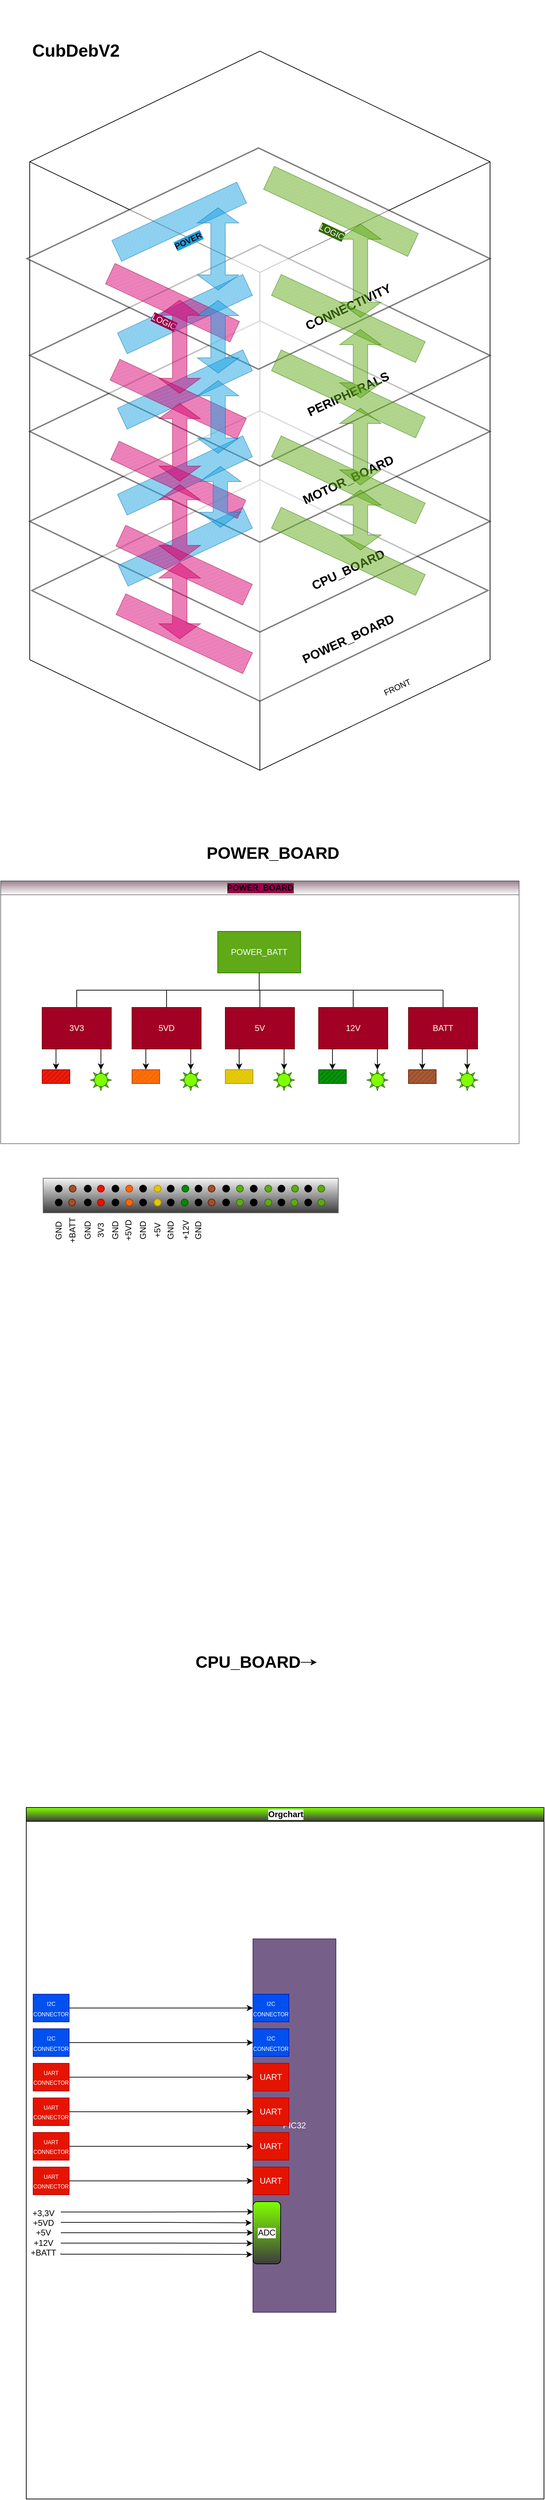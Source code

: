 <mxfile version="14.4.9" type="github">
  <diagram id="mQI_0nkD2IU0TEgh4_OI" name="Page-1">
    <mxGraphModel dx="981" dy="2890" grid="1" gridSize="10" guides="1" tooltips="1" connect="1" arrows="1" fold="1" page="1" pageScale="1" pageWidth="827" pageHeight="1169" math="0" shadow="0">
      <root>
        <mxCell id="0" />
        <mxCell id="1" parent="0" />
        <mxCell id="HH_CeNtuvAIVPq_1st5i-226" value="" style="rounded=0;whiteSpace=wrap;html=1;shadow=0;labelBackgroundColor=#99004D;sketch=0;strokeColor=#666666;fillColor=#f5f5f5;gradientColor=#3D3D3D;" vertex="1" parent="1">
          <mxGeometry x="102.43" y="510" width="427" height="50" as="geometry" />
        </mxCell>
        <mxCell id="HH_CeNtuvAIVPq_1st5i-8" value="" style="html=1;whiteSpace=wrap;shape=isoCube2;backgroundOutline=1;isoAngle=15;gradientColor=#ffffff;fillColor=none;" vertex="1" parent="1">
          <mxGeometry x="83" y="-1120" width="666" height="1040" as="geometry" />
        </mxCell>
        <mxCell id="HH_CeNtuvAIVPq_1st5i-13" value="" style="strokeWidth=2;html=1;shape=mxgraph.flowchart.decision;whiteSpace=wrap;opacity=50;" vertex="1" parent="1">
          <mxGeometry x="86" y="-500" width="660" height="320" as="geometry" />
        </mxCell>
        <mxCell id="HH_CeNtuvAIVPq_1st5i-14" value="" style="strokeWidth=2;html=1;shape=mxgraph.flowchart.decision;whiteSpace=wrap;opacity=50;" vertex="1" parent="1">
          <mxGeometry x="83" y="-600" width="666" height="320" as="geometry" />
        </mxCell>
        <mxCell id="HH_CeNtuvAIVPq_1st5i-15" value="" style="strokeWidth=2;html=1;shape=mxgraph.flowchart.decision;whiteSpace=wrap;opacity=50;" vertex="1" parent="1">
          <mxGeometry x="83" y="-730" width="666" height="320" as="geometry" />
        </mxCell>
        <mxCell id="HH_CeNtuvAIVPq_1st5i-16" value="" style="strokeWidth=2;html=1;shape=mxgraph.flowchart.decision;whiteSpace=wrap;opacity=50;" vertex="1" parent="1">
          <mxGeometry x="83" y="-840" width="666" height="320" as="geometry" />
        </mxCell>
        <mxCell id="HH_CeNtuvAIVPq_1st5i-17" value="" style="strokeWidth=2;html=1;shape=mxgraph.flowchart.decision;whiteSpace=wrap;opacity=50;" vertex="1" parent="1">
          <mxGeometry x="79" y="-980" width="670" height="320" as="geometry" />
        </mxCell>
        <mxCell id="HH_CeNtuvAIVPq_1st5i-18" value="&lt;h2&gt;POWER_BOARD&lt;/h2&gt;" style="text;html=1;strokeColor=none;fillColor=none;align=center;verticalAlign=middle;whiteSpace=wrap;rounded=0;opacity=50;rotation=-25;" vertex="1" parent="1">
          <mxGeometry x="459" y="-280" width="170" height="20" as="geometry" />
        </mxCell>
        <mxCell id="HH_CeNtuvAIVPq_1st5i-19" value="&lt;div&gt;&lt;h2&gt;CPU_BOARD&lt;/h2&gt;&lt;/div&gt;" style="text;html=1;strokeColor=none;fillColor=none;align=center;verticalAlign=middle;whiteSpace=wrap;rounded=0;opacity=50;rotation=-25;" vertex="1" parent="1">
          <mxGeometry x="459" y="-380" width="170" height="20" as="geometry" />
        </mxCell>
        <mxCell id="HH_CeNtuvAIVPq_1st5i-20" value="&lt;h2&gt;MOTOR_BOARD&lt;/h2&gt;" style="text;html=1;strokeColor=none;fillColor=none;align=center;verticalAlign=middle;whiteSpace=wrap;rounded=0;opacity=50;rotation=-25;" vertex="1" parent="1">
          <mxGeometry x="459" y="-510" width="170" height="20" as="geometry" />
        </mxCell>
        <mxCell id="HH_CeNtuvAIVPq_1st5i-22" value="&lt;h2&gt;CONNECTIVITY&lt;/h2&gt;" style="text;html=1;strokeColor=none;fillColor=none;align=center;verticalAlign=middle;whiteSpace=wrap;rounded=0;opacity=50;rotation=-25;" vertex="1" parent="1">
          <mxGeometry x="459" y="-760" width="170" height="20" as="geometry" />
        </mxCell>
        <mxCell id="HH_CeNtuvAIVPq_1st5i-24" value="&lt;h2&gt;PERIPHERALS&lt;/h2&gt;" style="text;html=1;strokeColor=none;fillColor=none;align=center;verticalAlign=middle;whiteSpace=wrap;rounded=0;opacity=50;rotation=-25;" vertex="1" parent="1">
          <mxGeometry x="459" y="-634" width="170" height="20" as="geometry" />
        </mxCell>
        <mxCell id="HH_CeNtuvAIVPq_1st5i-25" value="" style="verticalLabelPosition=bottom;verticalAlign=top;html=1;shape=mxgraph.basic.patternFillRect;fillStyle=diag;step=5;fillStrokeWidth=0.2;fillStrokeColor=#dddddd;opacity=50;rotation=-25;strokeColor=#006EAF;fontColor=#ffffff;fillColor=#1BA1E2;" vertex="1" parent="1">
          <mxGeometry x="208.93" y="-419.88" width="198.59" height="33.24" as="geometry" />
        </mxCell>
        <mxCell id="HH_CeNtuvAIVPq_1st5i-27" value="" style="verticalLabelPosition=bottom;verticalAlign=top;html=1;shape=mxgraph.basic.patternFillRect;fillStyle=diag;step=5;fillStrokeWidth=0.2;fillStrokeColor=#dddddd;opacity=50;rotation=-25;strokeColor=#006EAF;fontColor=#ffffff;fillColor=#1BA1E2;" vertex="1" parent="1">
          <mxGeometry x="207.59" y="-522.96" width="200" height="33.24" as="geometry" />
        </mxCell>
        <mxCell id="HH_CeNtuvAIVPq_1st5i-29" value="" style="verticalLabelPosition=bottom;verticalAlign=top;html=1;shape=mxgraph.basic.patternFillRect;fillStyle=diag;step=5;fillStrokeWidth=0.2;fillStrokeColor=#dddddd;opacity=50;rotation=-25;strokeColor=#006EAF;fontColor=#ffffff;fillColor=#1BA1E2;" vertex="1" parent="1">
          <mxGeometry x="207.59" y="-756.34" width="200" height="33.24" as="geometry" />
        </mxCell>
        <mxCell id="HH_CeNtuvAIVPq_1st5i-34" value="" style="verticalLabelPosition=bottom;verticalAlign=top;html=1;shape=mxgraph.basic.patternFillRect;fillStyle=diag;step=5;fillStrokeWidth=0.2;fillStrokeColor=#dddddd;opacity=50;rotation=-25;strokeColor=#006EAF;fontColor=#ffffff;fillColor=#1BA1E2;" vertex="1" parent="1">
          <mxGeometry x="207.59" y="-647.34" width="200" height="33.24" as="geometry" />
        </mxCell>
        <mxCell id="HH_CeNtuvAIVPq_1st5i-37" value="" style="verticalLabelPosition=bottom;verticalAlign=top;html=1;shape=mxgraph.basic.patternFillRect;fillStyle=diag;step=5;fillStrokeWidth=0.2;fillStrokeColor=#dddddd;opacity=50;rotation=-155;strokeColor=#2D7600;fontColor=#ffffff;fillColor=#60a917;" vertex="1" parent="1">
          <mxGeometry x="429" y="-641" width="230" height="33.24" as="geometry" />
        </mxCell>
        <mxCell id="HH_CeNtuvAIVPq_1st5i-38" value="" style="verticalLabelPosition=bottom;verticalAlign=top;html=1;shape=mxgraph.basic.patternFillRect;fillStyle=diag;step=5;fillStrokeWidth=0.2;fillStrokeColor=#dddddd;opacity=50;rotation=-155;strokeColor=#2D7600;fontColor=#ffffff;fillColor=#60a917;" vertex="1" parent="1">
          <mxGeometry x="429" y="-750" width="230" height="33.24" as="geometry" />
        </mxCell>
        <mxCell id="HH_CeNtuvAIVPq_1st5i-39" value="&lt;font color=&quot;#FFFFFF&quot;&gt;&lt;span style=&quot;background-color: rgb(51 , 102 , 0)&quot;&gt;LOGIC&lt;/span&gt;&lt;/font&gt;" style="verticalLabelPosition=bottom;verticalAlign=top;html=1;shape=mxgraph.basic.patternFillRect;fillStyle=diag;step=5;fillStrokeWidth=0.2;fillStrokeColor=#dddddd;opacity=50;rotation=25;strokeColor=#2D7600;fontColor=#ffffff;fillColor=#60a917;" vertex="1" parent="1">
          <mxGeometry x="418.29" y="-906.6" width="230" height="36.59" as="geometry" />
        </mxCell>
        <mxCell id="HH_CeNtuvAIVPq_1st5i-40" value="" style="verticalLabelPosition=bottom;verticalAlign=top;html=1;shape=mxgraph.basic.patternFillRect;fillStyle=diag;step=5;fillStrokeWidth=0.2;fillStrokeColor=#dddddd;opacity=50;rotation=-155;strokeColor=#2D7600;fontColor=#ffffff;fillColor=#60a917;" vertex="1" parent="1">
          <mxGeometry x="429" y="-516.62" width="230" height="33.24" as="geometry" />
        </mxCell>
        <mxCell id="HH_CeNtuvAIVPq_1st5i-41" value="" style="verticalLabelPosition=bottom;verticalAlign=top;html=1;shape=mxgraph.basic.patternFillRect;fillStyle=diag;step=5;fillStrokeWidth=0.2;fillStrokeColor=#dddddd;opacity=50;rotation=-155;strokeColor=#2D7600;fontColor=#ffffff;fillColor=#60a917;" vertex="1" parent="1">
          <mxGeometry x="429" y="-413.24" width="230" height="33.24" as="geometry" />
        </mxCell>
        <mxCell id="HH_CeNtuvAIVPq_1st5i-42" value="" style="verticalLabelPosition=bottom;verticalAlign=top;html=1;shape=mxgraph.basic.patternFillRect;fillStyle=diag;step=5;fillStrokeWidth=0.2;fillStrokeColor=#dddddd;opacity=50;rotation=-155;strokeColor=#A50040;fontColor=#ffffff;fillColor=#d80073;" vertex="1" parent="1">
          <mxGeometry x="205.47" y="-294.13" width="202.23" height="33.24" as="geometry" />
        </mxCell>
        <mxCell id="HH_CeNtuvAIVPq_1st5i-43" value="" style="verticalLabelPosition=bottom;verticalAlign=top;html=1;shape=mxgraph.basic.patternFillRect;fillStyle=diag;step=5;fillStrokeWidth=0.2;fillStrokeColor=#dddddd;opacity=50;rotation=-155;strokeColor=#A50040;fontColor=#ffffff;fillColor=#d80073;" vertex="1" parent="1">
          <mxGeometry x="205.29" y="-393.24" width="202.23" height="33.24" as="geometry" />
        </mxCell>
        <mxCell id="HH_CeNtuvAIVPq_1st5i-44" value="" style="verticalLabelPosition=bottom;verticalAlign=top;html=1;shape=mxgraph.basic.patternFillRect;fillStyle=diag;step=5;fillStrokeWidth=0.2;fillStrokeColor=#dddddd;opacity=50;rotation=-155;strokeColor=#A50040;fontColor=#ffffff;fillColor=#d80073;" vertex="1" parent="1">
          <mxGeometry x="196.77" y="-514.55" width="202.23" height="29.11" as="geometry" />
        </mxCell>
        <mxCell id="HH_CeNtuvAIVPq_1st5i-45" value="" style="verticalLabelPosition=bottom;verticalAlign=top;html=1;shape=mxgraph.basic.patternFillRect;fillStyle=diag;step=5;fillStrokeWidth=0.2;fillStrokeColor=#dddddd;opacity=50;rotation=-155;strokeColor=#A50040;fontColor=#ffffff;fillColor=#d80073;" vertex="1" parent="1">
          <mxGeometry x="196.77" y="-633.24" width="202.23" height="33.24" as="geometry" />
        </mxCell>
        <mxCell id="HH_CeNtuvAIVPq_1st5i-48" value="&lt;div align=&quot;center&quot;&gt;&lt;font color=&quot;#330000&quot;&gt;&lt;span style=&quot;background-color: rgb(27 , 161 , 226)&quot;&gt;&lt;b&gt;POVER&lt;/b&gt;&lt;/span&gt;&lt;/font&gt;&lt;/div&gt;" style="verticalLabelPosition=bottom;verticalAlign=top;html=1;shape=mxgraph.basic.patternFillRect;fillStyle=diag;step=5;fillStrokeWidth=0.2;fillStrokeColor=#dddddd;opacity=50;rotation=-25;strokeColor=#006EAF;fontColor=#ffffff;fillColor=#1BA1E2;align=center;" vertex="1" parent="1">
          <mxGeometry x="199.47" y="-890" width="199.53" height="33.24" as="geometry" />
        </mxCell>
        <mxCell id="HH_CeNtuvAIVPq_1st5i-49" value="&lt;span style=&quot;background-color: rgb(153 , 0 , 77)&quot;&gt;LOGIC&lt;/span&gt;" style="verticalLabelPosition=bottom;verticalAlign=top;html=1;shape=mxgraph.basic.patternFillRect;fillStyle=diag;step=5;fillStrokeWidth=0.2;fillStrokeColor=#dddddd;opacity=50;rotation=25;strokeColor=#A50040;fontColor=#ffffff;fillColor=#d80073;" vertex="1" parent="1">
          <mxGeometry x="190.14" y="-772.5" width="198.85" height="32.56" as="geometry" />
        </mxCell>
        <mxCell id="HH_CeNtuvAIVPq_1st5i-52" value="&lt;div style=&quot;font-size: 25px&quot;&gt;&lt;h1&gt;&lt;font style=&quot;font-size: 25px&quot;&gt;&lt;b&gt;CubDebV2&lt;/b&gt;&lt;/font&gt;&lt;/h1&gt;&lt;/div&gt;" style="text;html=1;strokeColor=none;fillColor=none;align=center;verticalAlign=middle;whiteSpace=wrap;rounded=0;opacity=50;" vertex="1" parent="1">
          <mxGeometry x="130" y="-1140" width="40" height="20" as="geometry" />
        </mxCell>
        <mxCell id="HH_CeNtuvAIVPq_1st5i-61" value="" style="html=1;shadow=0;dashed=0;align=center;verticalAlign=middle;shape=mxgraph.arrows2.twoWayArrow;dy=0.65;dx=22;opacity=50;labelBackgroundColor=#99004D;labelBorderColor=#000000;direction=east;flipH=1;flipV=0;fillColor=#d80073;strokeColor=#A50040;fontColor=#ffffff;rotation=-90;" vertex="1" parent="1">
          <mxGeometry x="232.5" y="-722.5" width="135" height="60" as="geometry" />
        </mxCell>
        <mxCell id="HH_CeNtuvAIVPq_1st5i-63" value="" style="html=1;shadow=0;dashed=0;align=center;verticalAlign=middle;shape=mxgraph.arrows2.twoWayArrow;dy=0.65;dx=22;opacity=50;labelBackgroundColor=#99004D;labelBorderColor=#000000;direction=east;flipH=1;flipV=0;fillColor=#d80073;strokeColor=#A50040;fontColor=#ffffff;rotation=-90;" vertex="1" parent="1">
          <mxGeometry x="243.75" y="-584.21" width="112.5" height="60" as="geometry" />
        </mxCell>
        <mxCell id="HH_CeNtuvAIVPq_1st5i-64" value="" style="html=1;shadow=0;dashed=0;align=center;verticalAlign=middle;shape=mxgraph.arrows2.twoWayArrow;dy=0.65;dx=22;opacity=50;labelBackgroundColor=#99004D;labelBorderColor=#000000;direction=east;flipH=1;flipV=0;fillColor=#d80073;strokeColor=#A50040;fontColor=#ffffff;rotation=-90;" vertex="1" parent="1">
          <mxGeometry x="245" y="-468.24" width="110" height="60" as="geometry" />
        </mxCell>
        <mxCell id="HH_CeNtuvAIVPq_1st5i-65" value="" style="html=1;shadow=0;dashed=0;align=center;verticalAlign=middle;shape=mxgraph.arrows2.twoWayArrow;dy=0.65;dx=22;opacity=50;labelBackgroundColor=#99004D;labelBorderColor=#000000;direction=east;flipH=1;flipV=0;fillColor=#d80073;strokeColor=#A50040;fontColor=#ffffff;rotation=-90;" vertex="1" parent="1">
          <mxGeometry x="245" y="-355" width="110" height="60" as="geometry" />
        </mxCell>
        <mxCell id="HH_CeNtuvAIVPq_1st5i-67" value="" style="html=1;shadow=0;dashed=0;align=center;verticalAlign=middle;shape=mxgraph.arrows2.twoWayArrow;dy=0.65;dx=22;opacity=50;labelBackgroundColor=#99004D;labelBorderColor=#000000;direction=east;flipH=1;flipV=0;fillColor=#60a917;strokeColor=#2D7600;fontColor=#ffffff;rotation=-90;" vertex="1" parent="1">
          <mxGeometry x="494" y="-832.5" width="135" height="60" as="geometry" />
        </mxCell>
        <mxCell id="HH_CeNtuvAIVPq_1st5i-70" value="" style="html=1;shadow=0;dashed=0;align=center;verticalAlign=middle;shape=mxgraph.arrows2.twoWayArrow;dy=0.65;dx=22;opacity=50;labelBackgroundColor=#99004D;labelBorderColor=#000000;direction=east;flipH=1;flipV=0;fillColor=#60a917;strokeColor=#2D7600;fontColor=#ffffff;rotation=-90;" vertex="1" parent="1">
          <mxGeometry x="512" y="-698" width="99" height="60" as="geometry" />
        </mxCell>
        <mxCell id="HH_CeNtuvAIVPq_1st5i-71" value="" style="html=1;shadow=0;dashed=0;align=center;verticalAlign=middle;shape=mxgraph.arrows2.twoWayArrow;dy=0.65;dx=22;opacity=50;labelBackgroundColor=#99004D;labelBorderColor=#000000;direction=east;flipH=1;flipV=0;fillColor=#60a917;strokeColor=#2D7600;fontColor=#ffffff;rotation=-90;" vertex="1" parent="1">
          <mxGeometry x="506" y="-578" width="111" height="60" as="geometry" />
        </mxCell>
        <mxCell id="HH_CeNtuvAIVPq_1st5i-72" value="" style="html=1;shadow=0;dashed=0;align=center;verticalAlign=middle;shape=mxgraph.arrows2.twoWayArrow;dy=0.65;dx=22;opacity=50;labelBackgroundColor=#99004D;labelBorderColor=#000000;direction=east;flipH=1;flipV=0;fillColor=#60a917;strokeColor=#2D7600;fontColor=#ffffff;rotation=-90;" vertex="1" parent="1">
          <mxGeometry x="518" y="-472" width="87" height="60" as="geometry" />
        </mxCell>
        <mxCell id="HH_CeNtuvAIVPq_1st5i-73" value="" style="html=1;shadow=0;dashed=0;align=center;verticalAlign=middle;shape=mxgraph.arrows2.twoWayArrow;dy=0.65;dx=22;opacity=50;labelBackgroundColor=#99004D;labelBorderColor=#000000;direction=east;flipH=1;flipV=0;fillColor=#1ba1e2;strokeColor=#006EAF;fontColor=#ffffff;rotation=-90;" vertex="1" parent="1">
          <mxGeometry x="296" y="-864" width="119" height="60" as="geometry" />
        </mxCell>
        <mxCell id="HH_CeNtuvAIVPq_1st5i-74" value="" style="html=1;shadow=0;dashed=0;align=center;verticalAlign=middle;shape=mxgraph.arrows2.twoWayArrow;dy=0.65;dx=22;opacity=50;labelBackgroundColor=#99004D;labelBorderColor=#000000;direction=east;flipH=1;flipV=0;fillColor=#1ba1e2;strokeColor=#006EAF;fontColor=#ffffff;rotation=-90;" vertex="1" parent="1">
          <mxGeometry x="303" y="-737" width="105" height="60" as="geometry" />
        </mxCell>
        <mxCell id="HH_CeNtuvAIVPq_1st5i-75" value="" style="html=1;shadow=0;dashed=0;align=center;verticalAlign=middle;shape=mxgraph.arrows2.twoWayArrow;dy=0.65;dx=22;opacity=50;labelBackgroundColor=#99004D;labelBorderColor=#000000;direction=east;flipH=1;flipV=0;fillColor=#1ba1e2;strokeColor=#006EAF;fontColor=#ffffff;rotation=-90;" vertex="1" parent="1">
          <mxGeometry x="303" y="-621" width="105" height="60" as="geometry" />
        </mxCell>
        <mxCell id="HH_CeNtuvAIVPq_1st5i-76" value="" style="html=1;shadow=0;dashed=0;align=center;verticalAlign=middle;shape=mxgraph.arrows2.twoWayArrow;dy=0.65;dx=22;opacity=50;labelBackgroundColor=#99004D;labelBorderColor=#000000;direction=east;flipH=1;flipV=0;fillColor=#1ba1e2;strokeColor=#006EAF;fontColor=#ffffff;rotation=-90;" vertex="1" parent="1">
          <mxGeometry x="314.65" y="-505.35" width="88.29" height="60" as="geometry" />
        </mxCell>
        <mxCell id="HH_CeNtuvAIVPq_1st5i-79" value="FRONT" style="text;html=1;strokeColor=none;fillColor=none;align=center;verticalAlign=middle;whiteSpace=wrap;rounded=0;opacity=50;rotation=-25;" vertex="1" parent="1">
          <mxGeometry x="530" y="-210" width="170" height="20" as="geometry" />
        </mxCell>
        <mxCell id="HH_CeNtuvAIVPq_1st5i-106" value="POWER_BOARD" style="swimlane;html=1;startSize=20;horizontal=1;containerType=tree;newEdgeStyle={&quot;edgeStyle&quot;:&quot;elbowEdgeStyle&quot;,&quot;startArrow&quot;:&quot;none&quot;,&quot;endArrow&quot;:&quot;none&quot;};rounded=0;labelBackgroundColor=#99004D;fillColor=#33001A;gradientColor=#ffffff;opacity=50;" vertex="1" parent="1">
          <mxGeometry x="41" y="80" width="750" height="380" as="geometry" />
        </mxCell>
        <mxCell id="HH_CeNtuvAIVPq_1st5i-107" value="" style="edgeStyle=elbowEdgeStyle;elbow=vertical;startArrow=none;endArrow=none;rounded=0;" edge="1" parent="HH_CeNtuvAIVPq_1st5i-106" source="HH_CeNtuvAIVPq_1st5i-109" target="HH_CeNtuvAIVPq_1st5i-110">
          <mxGeometry relative="1" as="geometry" />
        </mxCell>
        <mxCell id="HH_CeNtuvAIVPq_1st5i-108" value="" style="edgeStyle=elbowEdgeStyle;elbow=vertical;startArrow=none;endArrow=none;rounded=0;" edge="1" parent="HH_CeNtuvAIVPq_1st5i-106" source="HH_CeNtuvAIVPq_1st5i-109" target="HH_CeNtuvAIVPq_1st5i-111">
          <mxGeometry relative="1" as="geometry" />
        </mxCell>
        <UserObject label="POWER_BATT" treeRoot="1" id="HH_CeNtuvAIVPq_1st5i-109">
          <mxCell style="whiteSpace=wrap;html=1;align=center;treeFolding=1;treeMoving=1;newEdgeStyle={&quot;edgeStyle&quot;:&quot;elbowEdgeStyle&quot;,&quot;startArrow&quot;:&quot;none&quot;,&quot;endArrow&quot;:&quot;none&quot;};fillColor=#60a917;strokeColor=#2D7600;fontColor=#ffffff;" vertex="1" parent="HH_CeNtuvAIVPq_1st5i-106">
            <mxGeometry x="314" y="73" width="120" height="60" as="geometry" />
          </mxCell>
        </UserObject>
        <mxCell id="HH_CeNtuvAIVPq_1st5i-110" value="3V3" style="whiteSpace=wrap;html=1;align=center;verticalAlign=middle;treeFolding=1;treeMoving=1;newEdgeStyle={&quot;edgeStyle&quot;:&quot;elbowEdgeStyle&quot;,&quot;startArrow&quot;:&quot;none&quot;,&quot;endArrow&quot;:&quot;none&quot;};fillColor=#a20025;strokeColor=#6F0000;fontColor=#ffffff;" vertex="1" parent="HH_CeNtuvAIVPq_1st5i-106">
          <mxGeometry x="60" y="183" width="100" height="60" as="geometry" />
        </mxCell>
        <mxCell id="HH_CeNtuvAIVPq_1st5i-111" value="5VD" style="whiteSpace=wrap;html=1;align=center;verticalAlign=middle;treeFolding=1;treeMoving=1;newEdgeStyle={&quot;edgeStyle&quot;:&quot;elbowEdgeStyle&quot;,&quot;startArrow&quot;:&quot;none&quot;,&quot;endArrow&quot;:&quot;none&quot;};fillColor=#a20025;strokeColor=#6F0000;fontColor=#ffffff;" vertex="1" parent="HH_CeNtuvAIVPq_1st5i-106">
          <mxGeometry x="190" y="183" width="100" height="60" as="geometry" />
        </mxCell>
        <mxCell id="HH_CeNtuvAIVPq_1st5i-119" value="" style="edgeStyle=elbowEdgeStyle;elbow=vertical;startArrow=none;endArrow=none;rounded=0;" edge="1" target="HH_CeNtuvAIVPq_1st5i-120" source="HH_CeNtuvAIVPq_1st5i-109" parent="HH_CeNtuvAIVPq_1st5i-106">
          <mxGeometry relative="1" as="geometry">
            <mxPoint x="474" y="203" as="sourcePoint" />
          </mxGeometry>
        </mxCell>
        <mxCell id="HH_CeNtuvAIVPq_1st5i-120" value="5V" style="whiteSpace=wrap;html=1;align=center;verticalAlign=middle;treeFolding=1;treeMoving=1;newEdgeStyle={&quot;edgeStyle&quot;:&quot;elbowEdgeStyle&quot;,&quot;startArrow&quot;:&quot;none&quot;,&quot;endArrow&quot;:&quot;none&quot;};fillColor=#a20025;strokeColor=#6F0000;fontColor=#ffffff;" vertex="1" parent="HH_CeNtuvAIVPq_1st5i-106">
          <mxGeometry x="325" y="183" width="100" height="60" as="geometry" />
        </mxCell>
        <mxCell id="HH_CeNtuvAIVPq_1st5i-121" value="" style="edgeStyle=elbowEdgeStyle;elbow=vertical;startArrow=none;endArrow=none;rounded=0;" edge="1" target="HH_CeNtuvAIVPq_1st5i-122" source="HH_CeNtuvAIVPq_1st5i-109" parent="HH_CeNtuvAIVPq_1st5i-106">
          <mxGeometry relative="1" as="geometry">
            <mxPoint x="474" y="203" as="sourcePoint" />
          </mxGeometry>
        </mxCell>
        <mxCell id="HH_CeNtuvAIVPq_1st5i-122" value="12V" style="whiteSpace=wrap;html=1;align=center;verticalAlign=middle;treeFolding=1;treeMoving=1;newEdgeStyle={&quot;edgeStyle&quot;:&quot;elbowEdgeStyle&quot;,&quot;startArrow&quot;:&quot;none&quot;,&quot;endArrow&quot;:&quot;none&quot;};fillColor=#a20025;strokeColor=#6F0000;fontColor=#ffffff;" vertex="1" parent="HH_CeNtuvAIVPq_1st5i-106">
          <mxGeometry x="460" y="183" width="100" height="60" as="geometry" />
        </mxCell>
        <mxCell id="HH_CeNtuvAIVPq_1st5i-123" value="" style="edgeStyle=elbowEdgeStyle;elbow=vertical;startArrow=none;endArrow=none;rounded=0;" edge="1" target="HH_CeNtuvAIVPq_1st5i-124" source="HH_CeNtuvAIVPq_1st5i-109" parent="HH_CeNtuvAIVPq_1st5i-106">
          <mxGeometry relative="1" as="geometry">
            <mxPoint x="474" y="203" as="sourcePoint" />
          </mxGeometry>
        </mxCell>
        <mxCell id="HH_CeNtuvAIVPq_1st5i-124" value="BATT" style="whiteSpace=wrap;html=1;align=center;verticalAlign=middle;treeFolding=1;treeMoving=1;newEdgeStyle={&quot;edgeStyle&quot;:&quot;elbowEdgeStyle&quot;,&quot;startArrow&quot;:&quot;none&quot;,&quot;endArrow&quot;:&quot;none&quot;};fillColor=#a20025;strokeColor=#6F0000;fontColor=#ffffff;" vertex="1" parent="HH_CeNtuvAIVPq_1st5i-106">
          <mxGeometry x="590" y="183" width="100" height="60" as="geometry" />
        </mxCell>
        <mxCell id="HH_CeNtuvAIVPq_1st5i-125" value="" style="verticalLabelPosition=bottom;verticalAlign=top;html=1;shape=mxgraph.basic.sun;rounded=0;labelBackgroundColor=#99004D;strokeColor=#2D7600;fontColor=#ffffff;fillColor=#80FF00;" vertex="1" parent="HH_CeNtuvAIVPq_1st5i-106">
          <mxGeometry x="130" y="273" width="30" height="30" as="geometry" />
        </mxCell>
        <mxCell id="HH_CeNtuvAIVPq_1st5i-128" value="" style="endArrow=classic;html=1;labelBackgroundColor=#660033;entryX=0.5;entryY=0;entryDx=0;entryDy=0;entryPerimeter=0;exitX=0.85;exitY=1;exitDx=0;exitDy=0;exitPerimeter=0;" edge="1" parent="HH_CeNtuvAIVPq_1st5i-106" source="HH_CeNtuvAIVPq_1st5i-110" target="HH_CeNtuvAIVPq_1st5i-125">
          <mxGeometry width="50" height="50" relative="1" as="geometry">
            <mxPoint x="210" y="423" as="sourcePoint" />
            <mxPoint x="260" y="373" as="targetPoint" />
          </mxGeometry>
        </mxCell>
        <mxCell id="HH_CeNtuvAIVPq_1st5i-129" value="" style="verticalLabelPosition=bottom;verticalAlign=top;html=1;shape=mxgraph.basic.sun;rounded=0;labelBackgroundColor=#99004D;strokeColor=#2D7600;fontColor=#ffffff;fillColor=#80FF00;" vertex="1" parent="HH_CeNtuvAIVPq_1st5i-106">
          <mxGeometry x="260" y="273" width="30" height="30" as="geometry" />
        </mxCell>
        <mxCell id="HH_CeNtuvAIVPq_1st5i-130" value="" style="endArrow=classic;html=1;labelBackgroundColor=#660033;entryX=0.5;entryY=0;entryDx=0;entryDy=0;entryPerimeter=0;exitX=0.85;exitY=1;exitDx=0;exitDy=0;exitPerimeter=0;" edge="1" parent="HH_CeNtuvAIVPq_1st5i-106" target="HH_CeNtuvAIVPq_1st5i-129">
          <mxGeometry width="50" height="50" relative="1" as="geometry">
            <mxPoint x="275" y="243" as="sourcePoint" />
            <mxPoint x="290" y="303" as="targetPoint" />
          </mxGeometry>
        </mxCell>
        <mxCell id="HH_CeNtuvAIVPq_1st5i-131" value="" style="verticalLabelPosition=bottom;verticalAlign=top;html=1;shape=mxgraph.basic.sun;rounded=0;labelBackgroundColor=#99004D;strokeColor=#2D7600;fontColor=#ffffff;fillColor=#80FF00;" vertex="1" parent="HH_CeNtuvAIVPq_1st5i-106">
          <mxGeometry x="395" y="273" width="30" height="30" as="geometry" />
        </mxCell>
        <mxCell id="HH_CeNtuvAIVPq_1st5i-132" value="" style="endArrow=classic;html=1;labelBackgroundColor=#660033;entryX=0.5;entryY=0;entryDx=0;entryDy=0;entryPerimeter=0;exitX=0.85;exitY=1;exitDx=0;exitDy=0;exitPerimeter=0;" edge="1" parent="HH_CeNtuvAIVPq_1st5i-106" target="HH_CeNtuvAIVPq_1st5i-131">
          <mxGeometry width="50" height="50" relative="1" as="geometry">
            <mxPoint x="410" y="243" as="sourcePoint" />
            <mxPoint x="425" y="303" as="targetPoint" />
          </mxGeometry>
        </mxCell>
        <mxCell id="HH_CeNtuvAIVPq_1st5i-133" value="" style="verticalLabelPosition=bottom;verticalAlign=top;html=1;shape=mxgraph.basic.sun;rounded=0;labelBackgroundColor=#99004D;strokeColor=#2D7600;fontColor=#ffffff;fillColor=#80FF00;" vertex="1" parent="HH_CeNtuvAIVPq_1st5i-106">
          <mxGeometry x="530" y="273" width="30" height="30" as="geometry" />
        </mxCell>
        <mxCell id="HH_CeNtuvAIVPq_1st5i-134" value="" style="endArrow=classic;html=1;labelBackgroundColor=#660033;entryX=0.5;entryY=0;entryDx=0;entryDy=0;entryPerimeter=0;exitX=0.85;exitY=1;exitDx=0;exitDy=0;exitPerimeter=0;" edge="1" parent="HH_CeNtuvAIVPq_1st5i-106" target="HH_CeNtuvAIVPq_1st5i-133">
          <mxGeometry width="50" height="50" relative="1" as="geometry">
            <mxPoint x="545" y="243" as="sourcePoint" />
            <mxPoint x="560" y="303" as="targetPoint" />
          </mxGeometry>
        </mxCell>
        <mxCell id="HH_CeNtuvAIVPq_1st5i-135" value="" style="verticalLabelPosition=bottom;verticalAlign=top;html=1;shape=mxgraph.basic.sun;rounded=0;labelBackgroundColor=#99004D;strokeColor=#2D7600;fontColor=#ffffff;fillColor=#80FF00;" vertex="1" parent="HH_CeNtuvAIVPq_1st5i-106">
          <mxGeometry x="660" y="273" width="30" height="30" as="geometry" />
        </mxCell>
        <mxCell id="HH_CeNtuvAIVPq_1st5i-136" value="" style="endArrow=classic;html=1;labelBackgroundColor=#660033;entryX=0.5;entryY=0;entryDx=0;entryDy=0;entryPerimeter=0;exitX=0.85;exitY=1;exitDx=0;exitDy=0;exitPerimeter=0;" edge="1" parent="HH_CeNtuvAIVPq_1st5i-106" target="HH_CeNtuvAIVPq_1st5i-135">
          <mxGeometry width="50" height="50" relative="1" as="geometry">
            <mxPoint x="675" y="243" as="sourcePoint" />
            <mxPoint x="690" y="303" as="targetPoint" />
          </mxGeometry>
        </mxCell>
        <mxCell id="HH_CeNtuvAIVPq_1st5i-144" value="" style="verticalLabelPosition=bottom;verticalAlign=top;html=1;shape=mxgraph.basic.patternFillRect;fillStyle=diag;step=5;fillStrokeWidth=0.2;fillStrokeColor=#dddddd;rounded=0;labelBackgroundColor=#99004D;fillColor=#e51400;strokeColor=#B20000;fontColor=#ffffff;" vertex="1" parent="HH_CeNtuvAIVPq_1st5i-106">
          <mxGeometry x="60" y="273" width="40" height="20" as="geometry" />
        </mxCell>
        <mxCell id="HH_CeNtuvAIVPq_1st5i-145" style="edgeStyle=orthogonalEdgeStyle;rounded=0;orthogonalLoop=1;jettySize=auto;html=1;exitX=0.25;exitY=1;exitDx=0;exitDy=0;entryX=0.5;entryY=0;entryDx=0;entryDy=0;entryPerimeter=0;labelBackgroundColor=#660033;" edge="1" parent="HH_CeNtuvAIVPq_1st5i-106" source="HH_CeNtuvAIVPq_1st5i-110" target="HH_CeNtuvAIVPq_1st5i-144">
          <mxGeometry relative="1" as="geometry" />
        </mxCell>
        <mxCell id="HH_CeNtuvAIVPq_1st5i-146" value="" style="verticalLabelPosition=bottom;verticalAlign=top;html=1;shape=mxgraph.basic.patternFillRect;fillStyle=diag;step=5;fillStrokeWidth=0.2;fillStrokeColor=#dddddd;rounded=0;labelBackgroundColor=#99004D;fillColor=#fa6800;strokeColor=#C73500;fontColor=#ffffff;" vertex="1" parent="HH_CeNtuvAIVPq_1st5i-106">
          <mxGeometry x="190" y="273" width="40" height="20" as="geometry" />
        </mxCell>
        <mxCell id="HH_CeNtuvAIVPq_1st5i-147" style="edgeStyle=orthogonalEdgeStyle;rounded=0;orthogonalLoop=1;jettySize=auto;html=1;exitX=0.25;exitY=1;exitDx=0;exitDy=0;entryX=0.5;entryY=0;entryDx=0;entryDy=0;entryPerimeter=0;labelBackgroundColor=#660033;" edge="1" parent="HH_CeNtuvAIVPq_1st5i-106" target="HH_CeNtuvAIVPq_1st5i-146">
          <mxGeometry relative="1" as="geometry">
            <mxPoint x="215" y="243" as="sourcePoint" />
          </mxGeometry>
        </mxCell>
        <mxCell id="HH_CeNtuvAIVPq_1st5i-148" value="" style="verticalLabelPosition=bottom;verticalAlign=top;html=1;shape=mxgraph.basic.patternFillRect;fillStyle=diag;step=5;fillStrokeWidth=0.2;fillStrokeColor=#dddddd;rounded=0;labelBackgroundColor=#99004D;fillColor=#e3c800;strokeColor=#B09500;fontColor=#ffffff;" vertex="1" parent="HH_CeNtuvAIVPq_1st5i-106">
          <mxGeometry x="325" y="273" width="40" height="20" as="geometry" />
        </mxCell>
        <mxCell id="HH_CeNtuvAIVPq_1st5i-149" style="edgeStyle=orthogonalEdgeStyle;rounded=0;orthogonalLoop=1;jettySize=auto;html=1;exitX=0.25;exitY=1;exitDx=0;exitDy=0;entryX=0.5;entryY=0;entryDx=0;entryDy=0;entryPerimeter=0;labelBackgroundColor=#660033;" edge="1" parent="HH_CeNtuvAIVPq_1st5i-106" target="HH_CeNtuvAIVPq_1st5i-148">
          <mxGeometry relative="1" as="geometry">
            <mxPoint x="350" y="243" as="sourcePoint" />
          </mxGeometry>
        </mxCell>
        <mxCell id="HH_CeNtuvAIVPq_1st5i-150" value="" style="verticalLabelPosition=bottom;verticalAlign=top;html=1;shape=mxgraph.basic.patternFillRect;fillStyle=diag;step=5;fillStrokeWidth=0.2;fillStrokeColor=#dddddd;rounded=0;labelBackgroundColor=#99004D;fillColor=#008a00;strokeColor=#005700;fontColor=#ffffff;" vertex="1" parent="HH_CeNtuvAIVPq_1st5i-106">
          <mxGeometry x="460" y="273" width="40" height="20" as="geometry" />
        </mxCell>
        <mxCell id="HH_CeNtuvAIVPq_1st5i-151" style="edgeStyle=orthogonalEdgeStyle;rounded=0;orthogonalLoop=1;jettySize=auto;html=1;exitX=0.25;exitY=1;exitDx=0;exitDy=0;entryX=0.5;entryY=0;entryDx=0;entryDy=0;entryPerimeter=0;labelBackgroundColor=#660033;" edge="1" parent="HH_CeNtuvAIVPq_1st5i-106" target="HH_CeNtuvAIVPq_1st5i-150">
          <mxGeometry relative="1" as="geometry">
            <mxPoint x="485" y="243" as="sourcePoint" />
          </mxGeometry>
        </mxCell>
        <mxCell id="HH_CeNtuvAIVPq_1st5i-242" value="" style="verticalLabelPosition=bottom;verticalAlign=top;html=1;shape=mxgraph.basic.patternFillRect;fillStyle=diag;step=5;fillStrokeWidth=0.2;fillStrokeColor=#dddddd;rounded=0;labelBackgroundColor=#99004D;fillColor=#a0522d;strokeColor=#6D1F00;fontColor=#ffffff;" vertex="1" parent="HH_CeNtuvAIVPq_1st5i-106">
          <mxGeometry x="590" y="273" width="40" height="20" as="geometry" />
        </mxCell>
        <mxCell id="HH_CeNtuvAIVPq_1st5i-155" value="" style="verticalLabelPosition=bottom;verticalAlign=top;html=1;shape=mxgraph.basic.donut;dx=25;rounded=0;labelBackgroundColor=#99004D;fillColor=#a0522d;strokeColor=#6D1F00;fontColor=#ffffff;" vertex="1" parent="1">
          <mxGeometry x="140.14" y="520" width="10" height="10" as="geometry" />
        </mxCell>
        <mxCell id="HH_CeNtuvAIVPq_1st5i-159" value="" style="ellipse;whiteSpace=wrap;html=1;aspect=fixed;rounded=0;labelBackgroundColor=#99004D;fillColor=#000000;" vertex="1" parent="1">
          <mxGeometry x="162" y="520" width="10" height="10" as="geometry" />
        </mxCell>
        <mxCell id="HH_CeNtuvAIVPq_1st5i-160" value="" style="ellipse;whiteSpace=wrap;html=1;aspect=fixed;rounded=0;labelBackgroundColor=#99004D;fillColor=#000000;" vertex="1" parent="1">
          <mxGeometry x="162" y="540" width="10" height="10" as="geometry" />
        </mxCell>
        <mxCell id="HH_CeNtuvAIVPq_1st5i-162" value="" style="verticalLabelPosition=bottom;verticalAlign=top;html=1;shape=mxgraph.basic.donut;dx=25;rounded=0;labelBackgroundColor=#99004D;fillColor=#e51400;strokeColor=#B20000;fontColor=#ffffff;" vertex="1" parent="1">
          <mxGeometry x="181" y="520" width="10" height="10" as="geometry" />
        </mxCell>
        <mxCell id="HH_CeNtuvAIVPq_1st5i-163" value="" style="verticalLabelPosition=bottom;verticalAlign=top;html=1;shape=mxgraph.basic.donut;dx=25;rounded=0;labelBackgroundColor=#99004D;fillColor=#e51400;strokeColor=#B20000;fontColor=#ffffff;" vertex="1" parent="1">
          <mxGeometry x="181" y="540" width="10" height="10" as="geometry" />
        </mxCell>
        <mxCell id="HH_CeNtuvAIVPq_1st5i-164" value="" style="ellipse;whiteSpace=wrap;html=1;aspect=fixed;rounded=0;labelBackgroundColor=#99004D;fillColor=#000000;" vertex="1" parent="1">
          <mxGeometry x="202" y="520" width="10" height="10" as="geometry" />
        </mxCell>
        <mxCell id="HH_CeNtuvAIVPq_1st5i-165" value="" style="ellipse;whiteSpace=wrap;html=1;aspect=fixed;rounded=0;labelBackgroundColor=#99004D;fillColor=#000000;" vertex="1" parent="1">
          <mxGeometry x="202" y="540" width="10" height="10" as="geometry" />
        </mxCell>
        <mxCell id="HH_CeNtuvAIVPq_1st5i-166" value="" style="verticalLabelPosition=bottom;verticalAlign=top;html=1;shape=mxgraph.basic.donut;dx=25;rounded=0;labelBackgroundColor=#99004D;fillColor=#fa6800;strokeColor=#C73500;fontColor=#ffffff;" vertex="1" parent="1">
          <mxGeometry x="222" y="520" width="10" height="10" as="geometry" />
        </mxCell>
        <mxCell id="HH_CeNtuvAIVPq_1st5i-167" value="" style="verticalLabelPosition=bottom;verticalAlign=top;html=1;shape=mxgraph.basic.donut;dx=25;rounded=0;labelBackgroundColor=#99004D;fillColor=#fa6800;strokeColor=#C73500;fontColor=#ffffff;" vertex="1" parent="1">
          <mxGeometry x="222" y="540" width="10" height="10" as="geometry" />
        </mxCell>
        <mxCell id="HH_CeNtuvAIVPq_1st5i-168" value="" style="ellipse;whiteSpace=wrap;html=1;aspect=fixed;rounded=0;labelBackgroundColor=#99004D;fillColor=#000000;" vertex="1" parent="1">
          <mxGeometry x="242" y="520" width="10" height="10" as="geometry" />
        </mxCell>
        <mxCell id="HH_CeNtuvAIVPq_1st5i-169" value="" style="ellipse;whiteSpace=wrap;html=1;aspect=fixed;rounded=0;labelBackgroundColor=#99004D;fillColor=#000000;" vertex="1" parent="1">
          <mxGeometry x="242" y="540" width="10" height="10" as="geometry" />
        </mxCell>
        <mxCell id="HH_CeNtuvAIVPq_1st5i-170" value="" style="verticalLabelPosition=bottom;verticalAlign=top;html=1;shape=mxgraph.basic.donut;dx=25;rounded=0;labelBackgroundColor=#99004D;fillColor=#e3c800;strokeColor=#B09500;fontColor=#ffffff;" vertex="1" parent="1">
          <mxGeometry x="263" y="520" width="10" height="10" as="geometry" />
        </mxCell>
        <mxCell id="HH_CeNtuvAIVPq_1st5i-171" value="" style="verticalLabelPosition=bottom;verticalAlign=top;html=1;shape=mxgraph.basic.donut;dx=25;rounded=0;labelBackgroundColor=#99004D;fillColor=#e3c800;strokeColor=#B09500;fontColor=#ffffff;" vertex="1" parent="1">
          <mxGeometry x="263" y="540" width="10" height="10" as="geometry" />
        </mxCell>
        <mxCell id="HH_CeNtuvAIVPq_1st5i-172" value="" style="ellipse;whiteSpace=wrap;html=1;aspect=fixed;rounded=0;labelBackgroundColor=#99004D;fillColor=#000000;" vertex="1" parent="1">
          <mxGeometry x="282" y="520" width="10" height="10" as="geometry" />
        </mxCell>
        <mxCell id="HH_CeNtuvAIVPq_1st5i-173" value="" style="ellipse;whiteSpace=wrap;html=1;aspect=fixed;rounded=0;labelBackgroundColor=#99004D;fillColor=#000000;" vertex="1" parent="1">
          <mxGeometry x="282" y="540" width="10" height="10" as="geometry" />
        </mxCell>
        <mxCell id="HH_CeNtuvAIVPq_1st5i-175" value="" style="verticalLabelPosition=bottom;verticalAlign=top;html=1;shape=mxgraph.basic.donut;dx=5;rounded=0;labelBackgroundColor=#99004D;fillColor=#a0522d;strokeColor=#6D1F00;fontColor=#ffffff;" vertex="1" parent="1">
          <mxGeometry x="139.14" y="540" width="10" height="10" as="geometry" />
        </mxCell>
        <mxCell id="HH_CeNtuvAIVPq_1st5i-177" value="" style="verticalLabelPosition=bottom;verticalAlign=top;html=1;shape=mxgraph.basic.donut;dx=25;rounded=0;labelBackgroundColor=#99004D;fillColor=#008a00;strokeColor=#005700;fontColor=#ffffff;" vertex="1" parent="1">
          <mxGeometry x="303.14" y="520" width="10" height="10" as="geometry" />
        </mxCell>
        <mxCell id="HH_CeNtuvAIVPq_1st5i-178" value="" style="ellipse;whiteSpace=wrap;html=1;aspect=fixed;rounded=0;labelBackgroundColor=#99004D;fillColor=#000000;" vertex="1" parent="1">
          <mxGeometry x="322.14" y="520" width="10" height="10" as="geometry" />
        </mxCell>
        <mxCell id="HH_CeNtuvAIVPq_1st5i-179" value="" style="ellipse;whiteSpace=wrap;html=1;aspect=fixed;rounded=0;labelBackgroundColor=#99004D;fillColor=#000000;" vertex="1" parent="1">
          <mxGeometry x="322.14" y="540" width="10" height="10" as="geometry" />
        </mxCell>
        <mxCell id="HH_CeNtuvAIVPq_1st5i-180" value="" style="verticalLabelPosition=bottom;verticalAlign=top;html=1;shape=mxgraph.basic.donut;dx=25;rounded=0;labelBackgroundColor=#99004D;fillColor=#a0522d;strokeColor=#6D1F00;fontColor=#ffffff;" vertex="1" parent="1">
          <mxGeometry x="341.14" y="520" width="10" height="10" as="geometry" />
        </mxCell>
        <mxCell id="HH_CeNtuvAIVPq_1st5i-181" value="" style="verticalLabelPosition=bottom;verticalAlign=top;html=1;shape=mxgraph.basic.donut;dx=25;rounded=0;labelBackgroundColor=#99004D;fillColor=#a0522d;strokeColor=#6D1F00;fontColor=#ffffff;" vertex="1" parent="1">
          <mxGeometry x="341.14" y="540" width="10" height="10" as="geometry" />
        </mxCell>
        <mxCell id="HH_CeNtuvAIVPq_1st5i-182" value="" style="ellipse;whiteSpace=wrap;html=1;aspect=fixed;rounded=0;labelBackgroundColor=#99004D;fillColor=#000000;" vertex="1" parent="1">
          <mxGeometry x="362.14" y="520" width="10" height="10" as="geometry" />
        </mxCell>
        <mxCell id="HH_CeNtuvAIVPq_1st5i-183" value="" style="ellipse;whiteSpace=wrap;html=1;aspect=fixed;rounded=0;labelBackgroundColor=#99004D;fillColor=#000000;" vertex="1" parent="1">
          <mxGeometry x="362.14" y="540" width="10" height="10" as="geometry" />
        </mxCell>
        <mxCell id="HH_CeNtuvAIVPq_1st5i-184" value="" style="verticalLabelPosition=bottom;verticalAlign=top;html=1;shape=mxgraph.basic.donut;dx=25;rounded=0;labelBackgroundColor=#99004D;fillColor=#60a917;strokeColor=#2D7600;fontColor=#ffffff;" vertex="1" parent="1">
          <mxGeometry x="382.14" y="520" width="10" height="10" as="geometry" />
        </mxCell>
        <mxCell id="HH_CeNtuvAIVPq_1st5i-185" value="" style="verticalLabelPosition=bottom;verticalAlign=top;html=1;shape=mxgraph.basic.donut;dx=25;rounded=0;labelBackgroundColor=#99004D;fillColor=#60a917;strokeColor=#2D7600;fontColor=#ffffff;" vertex="1" parent="1">
          <mxGeometry x="382.14" y="540" width="10" height="10" as="geometry" />
        </mxCell>
        <mxCell id="HH_CeNtuvAIVPq_1st5i-186" value="" style="ellipse;whiteSpace=wrap;html=1;aspect=fixed;rounded=0;labelBackgroundColor=#99004D;fillColor=#000000;" vertex="1" parent="1">
          <mxGeometry x="402.14" y="520" width="10" height="10" as="geometry" />
        </mxCell>
        <mxCell id="HH_CeNtuvAIVPq_1st5i-187" value="" style="ellipse;whiteSpace=wrap;html=1;aspect=fixed;rounded=0;labelBackgroundColor=#99004D;fillColor=#000000;" vertex="1" parent="1">
          <mxGeometry x="402.14" y="540" width="10" height="10" as="geometry" />
        </mxCell>
        <mxCell id="HH_CeNtuvAIVPq_1st5i-188" value="" style="verticalLabelPosition=bottom;verticalAlign=top;html=1;shape=mxgraph.basic.donut;dx=25;rounded=0;labelBackgroundColor=#99004D;fillColor=#60a917;strokeColor=#2D7600;fontColor=#ffffff;" vertex="1" parent="1">
          <mxGeometry x="423.14" y="520" width="10" height="10" as="geometry" />
        </mxCell>
        <mxCell id="HH_CeNtuvAIVPq_1st5i-189" value="" style="verticalLabelPosition=bottom;verticalAlign=top;html=1;shape=mxgraph.basic.donut;dx=25;rounded=0;labelBackgroundColor=#99004D;fillColor=#60a917;strokeColor=#2D7600;fontColor=#ffffff;" vertex="1" parent="1">
          <mxGeometry x="423.14" y="540" width="10" height="10" as="geometry" />
        </mxCell>
        <mxCell id="HH_CeNtuvAIVPq_1st5i-190" value="" style="ellipse;whiteSpace=wrap;html=1;aspect=fixed;rounded=0;labelBackgroundColor=#99004D;fillColor=#000000;" vertex="1" parent="1">
          <mxGeometry x="442.14" y="520" width="10" height="10" as="geometry" />
        </mxCell>
        <mxCell id="HH_CeNtuvAIVPq_1st5i-191" value="" style="ellipse;whiteSpace=wrap;html=1;aspect=fixed;rounded=0;labelBackgroundColor=#99004D;fillColor=#000000;" vertex="1" parent="1">
          <mxGeometry x="442.14" y="540" width="10" height="10" as="geometry" />
        </mxCell>
        <mxCell id="HH_CeNtuvAIVPq_1st5i-192" value="" style="verticalLabelPosition=bottom;verticalAlign=top;html=1;shape=mxgraph.basic.donut;dx=5;rounded=0;labelBackgroundColor=#99004D;fillColor=#008a00;strokeColor=#005700;fontColor=#ffffff;" vertex="1" parent="1">
          <mxGeometry x="302.14" y="540" width="10" height="10" as="geometry" />
        </mxCell>
        <mxCell id="HH_CeNtuvAIVPq_1st5i-193" value="" style="verticalLabelPosition=bottom;verticalAlign=top;html=1;shape=mxgraph.basic.donut;dx=25;rounded=0;labelBackgroundColor=#99004D;fillColor=#60a917;strokeColor=#2D7600;fontColor=#ffffff;" vertex="1" parent="1">
          <mxGeometry x="461.86" y="520" width="10" height="10" as="geometry" />
        </mxCell>
        <mxCell id="HH_CeNtuvAIVPq_1st5i-194" value="" style="ellipse;whiteSpace=wrap;html=1;aspect=fixed;rounded=0;labelBackgroundColor=#99004D;fillColor=#000000;" vertex="1" parent="1">
          <mxGeometry x="480.86" y="520" width="10" height="10" as="geometry" />
        </mxCell>
        <mxCell id="HH_CeNtuvAIVPq_1st5i-195" value="" style="ellipse;whiteSpace=wrap;html=1;aspect=fixed;rounded=0;labelBackgroundColor=#99004D;fillColor=#000000;" vertex="1" parent="1">
          <mxGeometry x="480.86" y="540" width="10" height="10" as="geometry" />
        </mxCell>
        <mxCell id="HH_CeNtuvAIVPq_1st5i-196" value="" style="verticalLabelPosition=bottom;verticalAlign=top;html=1;shape=mxgraph.basic.donut;dx=25;rounded=0;labelBackgroundColor=#99004D;fillColor=#60a917;strokeColor=#2D7600;fontColor=#ffffff;" vertex="1" parent="1">
          <mxGeometry x="499.86" y="520" width="10" height="10" as="geometry" />
        </mxCell>
        <mxCell id="HH_CeNtuvAIVPq_1st5i-197" value="" style="verticalLabelPosition=bottom;verticalAlign=top;html=1;shape=mxgraph.basic.donut;dx=25;rounded=0;labelBackgroundColor=#99004D;fillColor=#60a917;strokeColor=#2D7600;fontColor=#ffffff;" vertex="1" parent="1">
          <mxGeometry x="499.86" y="540" width="10" height="10" as="geometry" />
        </mxCell>
        <mxCell id="HH_CeNtuvAIVPq_1st5i-198" value="" style="ellipse;whiteSpace=wrap;html=1;aspect=fixed;rounded=0;labelBackgroundColor=#99004D;fillColor=#000000;" vertex="1" parent="1">
          <mxGeometry x="120" y="520" width="10" height="10" as="geometry" />
        </mxCell>
        <mxCell id="HH_CeNtuvAIVPq_1st5i-199" value="" style="ellipse;whiteSpace=wrap;html=1;aspect=fixed;rounded=0;labelBackgroundColor=#99004D;fillColor=#000000;" vertex="1" parent="1">
          <mxGeometry x="120" y="540" width="10" height="10" as="geometry" />
        </mxCell>
        <mxCell id="HH_CeNtuvAIVPq_1st5i-208" value="" style="verticalLabelPosition=bottom;verticalAlign=top;html=1;shape=mxgraph.basic.donut;dx=5;rounded=0;labelBackgroundColor=#99004D;fillColor=#60a917;strokeColor=#2D7600;fontColor=#ffffff;" vertex="1" parent="1">
          <mxGeometry x="460.86" y="540" width="10" height="10" as="geometry" />
        </mxCell>
        <mxCell id="HH_CeNtuvAIVPq_1st5i-227" value="&lt;div&gt;GND&lt;/div&gt;" style="text;html=1;strokeColor=none;fillColor=none;align=center;verticalAlign=middle;whiteSpace=wrap;rounded=0;shadow=0;labelBackgroundColor=#FFFFFF;sketch=0;opacity=60;rotation=-90;" vertex="1" parent="1">
          <mxGeometry x="147" y="575" width="40" height="20" as="geometry" />
        </mxCell>
        <mxCell id="HH_CeNtuvAIVPq_1st5i-228" value="&lt;div&gt;GND&lt;/div&gt;" style="text;html=1;strokeColor=none;fillColor=none;align=center;verticalAlign=middle;whiteSpace=wrap;rounded=0;shadow=0;labelBackgroundColor=#FFFFFF;sketch=0;opacity=60;rotation=-90;" vertex="1" parent="1">
          <mxGeometry x="187" y="575" width="40" height="20" as="geometry" />
        </mxCell>
        <mxCell id="HH_CeNtuvAIVPq_1st5i-229" value="&lt;div&gt;GND&lt;/div&gt;" style="text;html=1;strokeColor=none;fillColor=none;align=center;verticalAlign=middle;whiteSpace=wrap;rounded=0;shadow=0;labelBackgroundColor=#FFFFFF;sketch=0;opacity=60;rotation=-90;" vertex="1" parent="1">
          <mxGeometry x="227" y="575" width="40" height="20" as="geometry" />
        </mxCell>
        <mxCell id="HH_CeNtuvAIVPq_1st5i-230" value="&lt;div&gt;GND&lt;/div&gt;" style="text;html=1;strokeColor=none;fillColor=none;align=center;verticalAlign=middle;whiteSpace=wrap;rounded=0;shadow=0;labelBackgroundColor=#FFFFFF;sketch=0;opacity=60;rotation=-90;" vertex="1" parent="1">
          <mxGeometry x="267" y="575" width="40" height="20" as="geometry" />
        </mxCell>
        <mxCell id="HH_CeNtuvAIVPq_1st5i-231" value="3V3" style="text;html=1;strokeColor=none;fillColor=none;align=center;verticalAlign=middle;whiteSpace=wrap;rounded=0;shadow=0;labelBackgroundColor=#FFFFFF;sketch=0;opacity=60;rotation=-90;" vertex="1" parent="1">
          <mxGeometry x="166" y="575" width="40" height="20" as="geometry" />
        </mxCell>
        <mxCell id="HH_CeNtuvAIVPq_1st5i-233" value="+5VD" style="text;html=1;strokeColor=none;fillColor=none;align=center;verticalAlign=middle;whiteSpace=wrap;rounded=0;shadow=0;labelBackgroundColor=#FFFFFF;sketch=0;opacity=60;rotation=-90;" vertex="1" parent="1">
          <mxGeometry x="206" y="575" width="40" height="20" as="geometry" />
        </mxCell>
        <mxCell id="HH_CeNtuvAIVPq_1st5i-234" value="+5V" style="text;html=1;strokeColor=none;fillColor=none;align=center;verticalAlign=middle;whiteSpace=wrap;rounded=0;shadow=0;labelBackgroundColor=#FFFFFF;sketch=0;opacity=60;rotation=-90;" vertex="1" parent="1">
          <mxGeometry x="248" y="575" width="40" height="20" as="geometry" />
        </mxCell>
        <mxCell id="HH_CeNtuvAIVPq_1st5i-235" value="+12V" style="text;html=1;strokeColor=none;fillColor=none;align=center;verticalAlign=middle;whiteSpace=wrap;rounded=0;shadow=0;labelBackgroundColor=#FFFFFF;sketch=0;opacity=60;rotation=-90;" vertex="1" parent="1">
          <mxGeometry x="288.77" y="575" width="40" height="20" as="geometry" />
        </mxCell>
        <mxCell id="HH_CeNtuvAIVPq_1st5i-236" value="GND" style="text;html=1;strokeColor=none;fillColor=none;align=center;verticalAlign=middle;whiteSpace=wrap;rounded=0;shadow=0;labelBackgroundColor=#FFFFFF;sketch=0;opacity=60;rotation=-90;" vertex="1" parent="1">
          <mxGeometry x="307.14" y="575" width="40" height="20" as="geometry" />
        </mxCell>
        <mxCell id="HH_CeNtuvAIVPq_1st5i-237" value="+BATT" style="text;html=1;strokeColor=none;fillColor=none;align=center;verticalAlign=middle;whiteSpace=wrap;rounded=0;shadow=0;labelBackgroundColor=#FFFFFF;sketch=0;opacity=60;rotation=-90;" vertex="1" parent="1">
          <mxGeometry x="125.14" y="575" width="40" height="20" as="geometry" />
        </mxCell>
        <mxCell id="HH_CeNtuvAIVPq_1st5i-238" value="GND" style="text;html=1;strokeColor=none;fillColor=none;align=center;verticalAlign=middle;whiteSpace=wrap;rounded=0;shadow=0;labelBackgroundColor=#FFFFFF;sketch=0;opacity=60;rotation=-90;" vertex="1" parent="1">
          <mxGeometry x="102.43" y="575" width="45.14" height="20" as="geometry" />
        </mxCell>
        <mxCell id="HH_CeNtuvAIVPq_1st5i-243" style="edgeStyle=orthogonalEdgeStyle;rounded=0;orthogonalLoop=1;jettySize=auto;html=1;exitX=0.25;exitY=1;exitDx=0;exitDy=0;entryX=0.5;entryY=0;entryDx=0;entryDy=0;entryPerimeter=0;labelBackgroundColor=#660033;" edge="1" parent="1" target="HH_CeNtuvAIVPq_1st5i-242">
          <mxGeometry relative="1" as="geometry">
            <mxPoint x="656" y="323.0" as="sourcePoint" />
            <mxPoint x="651" y="353.0" as="targetPoint" />
          </mxGeometry>
        </mxCell>
        <mxCell id="HH_CeNtuvAIVPq_1st5i-246" value="Orgchart" style="swimlane;html=1;startSize=20;horizontal=1;containerType=tree;newEdgeStyle={&quot;edgeStyle&quot;:&quot;elbowEdgeStyle&quot;,&quot;startArrow&quot;:&quot;none&quot;,&quot;endArrow&quot;:&quot;none&quot;};rounded=0;shadow=0;labelBackgroundColor=#FFFFFF;sketch=0;strokeColor=#000000;fillColor=#80FF00;gradientColor=#3D3D3D;" vertex="1" parent="1">
          <mxGeometry x="78" y="1420" width="749" height="1000" as="geometry" />
        </mxCell>
        <UserObject label="PIC32" treeRoot="1" id="HH_CeNtuvAIVPq_1st5i-249">
          <mxCell style="whiteSpace=wrap;html=1;align=center;treeFolding=1;treeMoving=1;newEdgeStyle={&quot;edgeStyle&quot;:&quot;elbowEdgeStyle&quot;,&quot;startArrow&quot;:&quot;none&quot;,&quot;endArrow&quot;:&quot;none&quot;};fillColor=#76608a;strokeColor=#432D57;fontColor=#ffffff;" vertex="1" parent="HH_CeNtuvAIVPq_1st5i-246">
            <mxGeometry x="328" y="190" width="120" height="540" as="geometry" />
          </mxCell>
        </UserObject>
        <UserObject label="UART" treeRoot="1" id="HH_CeNtuvAIVPq_1st5i-262">
          <mxCell style="whiteSpace=wrap;html=1;align=center;treeFolding=1;treeMoving=1;newEdgeStyle={&quot;edgeStyle&quot;:&quot;elbowEdgeStyle&quot;,&quot;startArrow&quot;:&quot;none&quot;,&quot;endArrow&quot;:&quot;none&quot;};fillColor=#e51400;strokeColor=#B20000;fontColor=#ffffff;" vertex="1" parent="HH_CeNtuvAIVPq_1st5i-246">
            <mxGeometry x="328" y="370" width="52" height="40" as="geometry" />
          </mxCell>
        </UserObject>
        <mxCell id="HH_CeNtuvAIVPq_1st5i-275" value="ADC" style="rounded=1;whiteSpace=wrap;html=1;shadow=0;labelBackgroundColor=#FFFFFF;sketch=0;strokeColor=#000000;fillColor=#80FF00;gradientColor=#3D3D3D;" vertex="1" parent="HH_CeNtuvAIVPq_1st5i-246">
          <mxGeometry x="328" y="570" width="40" height="90" as="geometry" />
        </mxCell>
        <mxCell id="HH_CeNtuvAIVPq_1st5i-283" style="edgeStyle=orthogonalEdgeStyle;rounded=0;orthogonalLoop=1;jettySize=auto;html=1;exitX=1;exitY=0.5;exitDx=0;exitDy=0;entryX=0;entryY=0.5;entryDx=0;entryDy=0;labelBackgroundColor=#660033;" edge="1" parent="HH_CeNtuvAIVPq_1st5i-246" source="HH_CeNtuvAIVPq_1st5i-277" target="HH_CeNtuvAIVPq_1st5i-275">
          <mxGeometry relative="1" as="geometry" />
        </mxCell>
        <mxCell id="HH_CeNtuvAIVPq_1st5i-285" style="edgeStyle=orthogonalEdgeStyle;rounded=0;orthogonalLoop=1;jettySize=auto;html=1;exitX=1;exitY=0.25;exitDx=0;exitDy=0;labelBackgroundColor=#660033;entryX=-0.044;entryY=0.341;entryDx=0;entryDy=0;entryPerimeter=0;" edge="1" parent="HH_CeNtuvAIVPq_1st5i-246" source="HH_CeNtuvAIVPq_1st5i-277" target="HH_CeNtuvAIVPq_1st5i-275">
          <mxGeometry relative="1" as="geometry">
            <mxPoint x="-10" y="600" as="sourcePoint" />
            <mxPoint x="10" y="600" as="targetPoint" />
          </mxGeometry>
        </mxCell>
        <mxCell id="HH_CeNtuvAIVPq_1st5i-286" style="edgeStyle=orthogonalEdgeStyle;rounded=0;orthogonalLoop=1;jettySize=auto;html=1;exitX=1;exitY=0.75;exitDx=0;exitDy=0;labelBackgroundColor=#660033;entryX=-0.007;entryY=0.67;entryDx=0;entryDy=0;entryPerimeter=0;" edge="1" parent="HH_CeNtuvAIVPq_1st5i-246" source="HH_CeNtuvAIVPq_1st5i-277" target="HH_CeNtuvAIVPq_1st5i-275">
          <mxGeometry relative="1" as="geometry">
            <mxPoint x="67" y="630" as="targetPoint" />
          </mxGeometry>
        </mxCell>
        <mxCell id="HH_CeNtuvAIVPq_1st5i-287" style="edgeStyle=orthogonalEdgeStyle;rounded=0;orthogonalLoop=1;jettySize=auto;html=1;exitX=1;exitY=0;exitDx=0;exitDy=0;labelBackgroundColor=#660033;entryX=0.011;entryY=0.163;entryDx=0;entryDy=0;entryPerimeter=0;" edge="1" parent="HH_CeNtuvAIVPq_1st5i-246" source="HH_CeNtuvAIVPq_1st5i-277" target="HH_CeNtuvAIVPq_1st5i-275">
          <mxGeometry relative="1" as="geometry">
            <mxPoint x="70" y="585" as="targetPoint" />
            <Array as="points">
              <mxPoint x="160" y="585" />
            </Array>
          </mxGeometry>
        </mxCell>
        <mxCell id="HH_CeNtuvAIVPq_1st5i-288" style="edgeStyle=orthogonalEdgeStyle;rounded=0;orthogonalLoop=1;jettySize=auto;html=1;exitX=1;exitY=1;exitDx=0;exitDy=0;labelBackgroundColor=#660033;entryX=-0.018;entryY=0.849;entryDx=0;entryDy=0;entryPerimeter=0;" edge="1" parent="HH_CeNtuvAIVPq_1st5i-246" source="HH_CeNtuvAIVPq_1st5i-277" target="HH_CeNtuvAIVPq_1st5i-275">
          <mxGeometry relative="1" as="geometry">
            <mxPoint x="70" y="645" as="targetPoint" />
            <Array as="points">
              <mxPoint x="50" y="646" />
              <mxPoint x="160" y="646" />
            </Array>
          </mxGeometry>
        </mxCell>
        <mxCell id="HH_CeNtuvAIVPq_1st5i-277" value="&lt;div&gt;+3,3V&lt;/div&gt;&lt;div&gt;+5VD&lt;/div&gt;&lt;div&gt;+5V&lt;/div&gt;&lt;div&gt;+12V&lt;/div&gt;&lt;div&gt;+BATT&lt;br&gt;&lt;/div&gt;" style="text;html=1;strokeColor=none;fillColor=none;align=center;verticalAlign=middle;whiteSpace=wrap;rounded=0;shadow=0;labelBackgroundColor=#FFFFFF;sketch=0;" vertex="1" parent="HH_CeNtuvAIVPq_1st5i-246">
          <mxGeometry y="585" width="50" height="60" as="geometry" />
        </mxCell>
        <mxCell id="HH_CeNtuvAIVPq_1st5i-293" style="edgeStyle=orthogonalEdgeStyle;rounded=0;orthogonalLoop=1;jettySize=auto;html=1;exitX=1;exitY=0.5;exitDx=0;exitDy=0;entryX=0;entryY=0.5;entryDx=0;entryDy=0;labelBackgroundColor=#660033;" edge="1" parent="HH_CeNtuvAIVPq_1st5i-246" source="HH_CeNtuvAIVPq_1st5i-292" target="HH_CeNtuvAIVPq_1st5i-262">
          <mxGeometry relative="1" as="geometry" />
        </mxCell>
        <UserObject label="&lt;div style=&quot;font-size: 11px&quot;&gt;&lt;font style=&quot;font-size: 8px&quot;&gt;UART&lt;/font&gt;&lt;/div&gt;&lt;div style=&quot;font-size: 11px&quot;&gt;&lt;font style=&quot;font-size: 8px&quot;&gt;CONNECTOR&lt;/font&gt;&lt;/div&gt;" treeRoot="1" id="HH_CeNtuvAIVPq_1st5i-292">
          <mxCell style="whiteSpace=wrap;html=1;align=center;treeFolding=1;treeMoving=1;newEdgeStyle={&quot;edgeStyle&quot;:&quot;elbowEdgeStyle&quot;,&quot;startArrow&quot;:&quot;none&quot;,&quot;endArrow&quot;:&quot;none&quot;};fillColor=#e51400;strokeColor=#B20000;fontColor=#ffffff;" vertex="1" parent="HH_CeNtuvAIVPq_1st5i-246">
            <mxGeometry x="10" y="370" width="52" height="40" as="geometry" />
          </mxCell>
        </UserObject>
        <UserObject label="UART" treeRoot="1" id="HH_CeNtuvAIVPq_1st5i-294">
          <mxCell style="whiteSpace=wrap;html=1;align=center;treeFolding=1;treeMoving=1;newEdgeStyle={&quot;edgeStyle&quot;:&quot;elbowEdgeStyle&quot;,&quot;startArrow&quot;:&quot;none&quot;,&quot;endArrow&quot;:&quot;none&quot;};fillColor=#e51400;strokeColor=#B20000;fontColor=#ffffff;" vertex="1" parent="HH_CeNtuvAIVPq_1st5i-246">
            <mxGeometry x="328" y="420" width="52" height="40" as="geometry" />
          </mxCell>
        </UserObject>
        <mxCell id="HH_CeNtuvAIVPq_1st5i-295" style="edgeStyle=orthogonalEdgeStyle;rounded=0;orthogonalLoop=1;jettySize=auto;html=1;exitX=1;exitY=0.5;exitDx=0;exitDy=0;entryX=0;entryY=0.5;entryDx=0;entryDy=0;labelBackgroundColor=#660033;" edge="1" parent="HH_CeNtuvAIVPq_1st5i-246" source="HH_CeNtuvAIVPq_1st5i-296" target="HH_CeNtuvAIVPq_1st5i-294">
          <mxGeometry relative="1" as="geometry" />
        </mxCell>
        <UserObject label="&lt;div style=&quot;font-size: 11px&quot;&gt;&lt;font style=&quot;font-size: 8px&quot;&gt;UART&lt;/font&gt;&lt;/div&gt;&lt;div style=&quot;font-size: 11px&quot;&gt;&lt;font style=&quot;font-size: 8px&quot;&gt;CONNECTOR&lt;/font&gt;&lt;/div&gt;" treeRoot="1" id="HH_CeNtuvAIVPq_1st5i-296">
          <mxCell style="whiteSpace=wrap;html=1;align=center;treeFolding=1;treeMoving=1;newEdgeStyle={&quot;edgeStyle&quot;:&quot;elbowEdgeStyle&quot;,&quot;startArrow&quot;:&quot;none&quot;,&quot;endArrow&quot;:&quot;none&quot;};fillColor=#e51400;strokeColor=#B20000;fontColor=#ffffff;" vertex="1" parent="HH_CeNtuvAIVPq_1st5i-246">
            <mxGeometry x="10" y="420" width="52" height="40" as="geometry" />
          </mxCell>
        </UserObject>
        <UserObject label="UART" treeRoot="1" id="HH_CeNtuvAIVPq_1st5i-297">
          <mxCell style="whiteSpace=wrap;html=1;align=center;treeFolding=1;treeMoving=1;newEdgeStyle={&quot;edgeStyle&quot;:&quot;elbowEdgeStyle&quot;,&quot;startArrow&quot;:&quot;none&quot;,&quot;endArrow&quot;:&quot;none&quot;};fillColor=#e51400;strokeColor=#B20000;fontColor=#ffffff;" vertex="1" parent="HH_CeNtuvAIVPq_1st5i-246">
            <mxGeometry x="328" y="470" width="52" height="40" as="geometry" />
          </mxCell>
        </UserObject>
        <mxCell id="HH_CeNtuvAIVPq_1st5i-298" style="edgeStyle=orthogonalEdgeStyle;rounded=0;orthogonalLoop=1;jettySize=auto;html=1;exitX=1;exitY=0.5;exitDx=0;exitDy=0;entryX=0;entryY=0.5;entryDx=0;entryDy=0;labelBackgroundColor=#660033;" edge="1" parent="HH_CeNtuvAIVPq_1st5i-246" source="HH_CeNtuvAIVPq_1st5i-299" target="HH_CeNtuvAIVPq_1st5i-297">
          <mxGeometry relative="1" as="geometry" />
        </mxCell>
        <UserObject label="&lt;div style=&quot;font-size: 11px&quot;&gt;&lt;font style=&quot;font-size: 8px&quot;&gt;UART&lt;/font&gt;&lt;/div&gt;&lt;div style=&quot;font-size: 11px&quot;&gt;&lt;font style=&quot;font-size: 8px&quot;&gt;CONNECTOR&lt;/font&gt;&lt;/div&gt;" treeRoot="1" id="HH_CeNtuvAIVPq_1st5i-299">
          <mxCell style="whiteSpace=wrap;html=1;align=center;treeFolding=1;treeMoving=1;newEdgeStyle={&quot;edgeStyle&quot;:&quot;elbowEdgeStyle&quot;,&quot;startArrow&quot;:&quot;none&quot;,&quot;endArrow&quot;:&quot;none&quot;};fillColor=#e51400;strokeColor=#B20000;fontColor=#ffffff;" vertex="1" parent="HH_CeNtuvAIVPq_1st5i-246">
            <mxGeometry x="10" y="470" width="52" height="40" as="geometry" />
          </mxCell>
        </UserObject>
        <UserObject label="UART" treeRoot="1" id="HH_CeNtuvAIVPq_1st5i-300">
          <mxCell style="whiteSpace=wrap;html=1;align=center;treeFolding=1;treeMoving=1;newEdgeStyle={&quot;edgeStyle&quot;:&quot;elbowEdgeStyle&quot;,&quot;startArrow&quot;:&quot;none&quot;,&quot;endArrow&quot;:&quot;none&quot;};fillColor=#e51400;strokeColor=#B20000;fontColor=#ffffff;" vertex="1" parent="HH_CeNtuvAIVPq_1st5i-246">
            <mxGeometry x="328" y="520" width="52" height="40" as="geometry" />
          </mxCell>
        </UserObject>
        <mxCell id="HH_CeNtuvAIVPq_1st5i-301" style="edgeStyle=orthogonalEdgeStyle;rounded=0;orthogonalLoop=1;jettySize=auto;html=1;exitX=1;exitY=0.5;exitDx=0;exitDy=0;entryX=0;entryY=0.5;entryDx=0;entryDy=0;labelBackgroundColor=#660033;" edge="1" parent="HH_CeNtuvAIVPq_1st5i-246" source="HH_CeNtuvAIVPq_1st5i-302" target="HH_CeNtuvAIVPq_1st5i-300">
          <mxGeometry relative="1" as="geometry" />
        </mxCell>
        <UserObject label="&lt;div style=&quot;font-size: 11px&quot;&gt;&lt;font style=&quot;font-size: 8px&quot;&gt;UART&lt;/font&gt;&lt;/div&gt;&lt;div style=&quot;font-size: 11px&quot;&gt;&lt;font style=&quot;font-size: 8px&quot;&gt;CONNECTOR&lt;/font&gt;&lt;/div&gt;" treeRoot="1" id="HH_CeNtuvAIVPq_1st5i-302">
          <mxCell style="whiteSpace=wrap;html=1;align=center;treeFolding=1;treeMoving=1;newEdgeStyle={&quot;edgeStyle&quot;:&quot;elbowEdgeStyle&quot;,&quot;startArrow&quot;:&quot;none&quot;,&quot;endArrow&quot;:&quot;none&quot;};fillColor=#e51400;strokeColor=#B20000;fontColor=#ffffff;" vertex="1" parent="HH_CeNtuvAIVPq_1st5i-246">
            <mxGeometry x="10" y="520" width="52" height="40" as="geometry" />
          </mxCell>
        </UserObject>
        <mxCell id="HH_CeNtuvAIVPq_1st5i-307" style="edgeStyle=orthogonalEdgeStyle;rounded=0;orthogonalLoop=1;jettySize=auto;html=1;exitX=1;exitY=0.5;exitDx=0;exitDy=0;entryX=0;entryY=0.5;entryDx=0;entryDy=0;labelBackgroundColor=#660033;" edge="1" parent="HH_CeNtuvAIVPq_1st5i-246" source="HH_CeNtuvAIVPq_1st5i-303" target="HH_CeNtuvAIVPq_1st5i-306">
          <mxGeometry relative="1" as="geometry" />
        </mxCell>
        <mxCell id="HH_CeNtuvAIVPq_1st5i-303" value="&lt;div&gt;&lt;font style=&quot;font-size: 8px&quot;&gt;I2C &lt;br&gt;&lt;/font&gt;&lt;/div&gt;&lt;div&gt;&lt;font style=&quot;font-size: 8px&quot;&gt;CONNECTOR&lt;/font&gt;&lt;/div&gt;" style="whiteSpace=wrap;html=1;align=center;verticalAlign=middle;treeFolding=1;treeMoving=1;newEdgeStyle={&quot;edgeStyle&quot;:&quot;elbowEdgeStyle&quot;,&quot;startArrow&quot;:&quot;none&quot;,&quot;endArrow&quot;:&quot;none&quot;};fillColor=#0050ef;strokeColor=#001DBC;fontColor=#ffffff;" vertex="1" parent="HH_CeNtuvAIVPq_1st5i-246">
          <mxGeometry x="10" y="270" width="52" height="40" as="geometry" />
        </mxCell>
        <mxCell id="HH_CeNtuvAIVPq_1st5i-306" value="&lt;div&gt;&lt;font style=&quot;font-size: 8px&quot;&gt;I2C &lt;br&gt;&lt;/font&gt;&lt;/div&gt;&lt;div&gt;&lt;font style=&quot;font-size: 8px&quot;&gt;CONNECTOR&lt;/font&gt;&lt;/div&gt;" style="whiteSpace=wrap;html=1;align=center;verticalAlign=middle;treeFolding=1;treeMoving=1;newEdgeStyle={&quot;edgeStyle&quot;:&quot;elbowEdgeStyle&quot;,&quot;startArrow&quot;:&quot;none&quot;,&quot;endArrow&quot;:&quot;none&quot;};fillColor=#0050ef;strokeColor=#001DBC;fontColor=#ffffff;" vertex="1" parent="HH_CeNtuvAIVPq_1st5i-246">
          <mxGeometry x="328" y="270" width="52" height="40" as="geometry" />
        </mxCell>
        <mxCell id="HH_CeNtuvAIVPq_1st5i-309" value="&lt;div&gt;&lt;font style=&quot;font-size: 8px&quot;&gt;I2C &lt;br&gt;&lt;/font&gt;&lt;/div&gt;&lt;div&gt;&lt;font style=&quot;font-size: 8px&quot;&gt;CONNECTOR&lt;/font&gt;&lt;/div&gt;" style="whiteSpace=wrap;html=1;align=center;verticalAlign=middle;treeFolding=1;treeMoving=1;newEdgeStyle={&quot;edgeStyle&quot;:&quot;elbowEdgeStyle&quot;,&quot;startArrow&quot;:&quot;none&quot;,&quot;endArrow&quot;:&quot;none&quot;};fillColor=#0050ef;strokeColor=#001DBC;fontColor=#ffffff;" vertex="1" parent="HH_CeNtuvAIVPq_1st5i-246">
          <mxGeometry x="10" y="320" width="52" height="40" as="geometry" />
        </mxCell>
        <mxCell id="HH_CeNtuvAIVPq_1st5i-310" value="&lt;div&gt;&lt;font style=&quot;font-size: 8px&quot;&gt;I2C &lt;br&gt;&lt;/font&gt;&lt;/div&gt;&lt;div&gt;&lt;font style=&quot;font-size: 8px&quot;&gt;CONNECTOR&lt;/font&gt;&lt;/div&gt;" style="whiteSpace=wrap;html=1;align=center;verticalAlign=middle;treeFolding=1;treeMoving=1;newEdgeStyle={&quot;edgeStyle&quot;:&quot;elbowEdgeStyle&quot;,&quot;startArrow&quot;:&quot;none&quot;,&quot;endArrow&quot;:&quot;none&quot;};fillColor=#0050ef;strokeColor=#001DBC;fontColor=#ffffff;" vertex="1" parent="HH_CeNtuvAIVPq_1st5i-246">
          <mxGeometry x="328" y="320" width="52" height="40" as="geometry" />
        </mxCell>
        <mxCell id="HH_CeNtuvAIVPq_1st5i-308" style="edgeStyle=orthogonalEdgeStyle;rounded=0;orthogonalLoop=1;jettySize=auto;html=1;exitX=1;exitY=0.5;exitDx=0;exitDy=0;entryX=0;entryY=0.5;entryDx=0;entryDy=0;labelBackgroundColor=#660033;" edge="1" parent="HH_CeNtuvAIVPq_1st5i-246" source="HH_CeNtuvAIVPq_1st5i-309" target="HH_CeNtuvAIVPq_1st5i-310">
          <mxGeometry relative="1" as="geometry" />
        </mxCell>
        <mxCell id="HH_CeNtuvAIVPq_1st5i-256" value="&lt;h1&gt;&lt;b&gt;POWER_BOARD&lt;/b&gt;&lt;/h1&gt;" style="text;html=1;strokeColor=none;fillColor=none;align=center;verticalAlign=middle;whiteSpace=wrap;rounded=0;shadow=0;labelBackgroundColor=#FFFFFF;sketch=0;" vertex="1" parent="1">
          <mxGeometry x="415" y="30" width="40" height="20" as="geometry" />
        </mxCell>
        <mxCell id="HH_CeNtuvAIVPq_1st5i-260" value="" style="edgeStyle=orthogonalEdgeStyle;rounded=0;orthogonalLoop=1;jettySize=auto;html=1;labelBackgroundColor=#660033;" edge="1" parent="1" source="HH_CeNtuvAIVPq_1st5i-258">
          <mxGeometry relative="1" as="geometry">
            <mxPoint x="498.29" y="1210" as="targetPoint" />
          </mxGeometry>
        </mxCell>
        <mxCell id="HH_CeNtuvAIVPq_1st5i-258" value="&lt;h1&gt;&lt;b&gt;CPU_BOARD&lt;/b&gt;&lt;/h1&gt;" style="text;html=1;strokeColor=none;fillColor=none;align=center;verticalAlign=middle;whiteSpace=wrap;rounded=0;shadow=0;labelBackgroundColor=#FFFFFF;sketch=0;" vertex="1" parent="1">
          <mxGeometry x="380" y="1200" width="38.29" height="20" as="geometry" />
        </mxCell>
      </root>
    </mxGraphModel>
  </diagram>
</mxfile>
